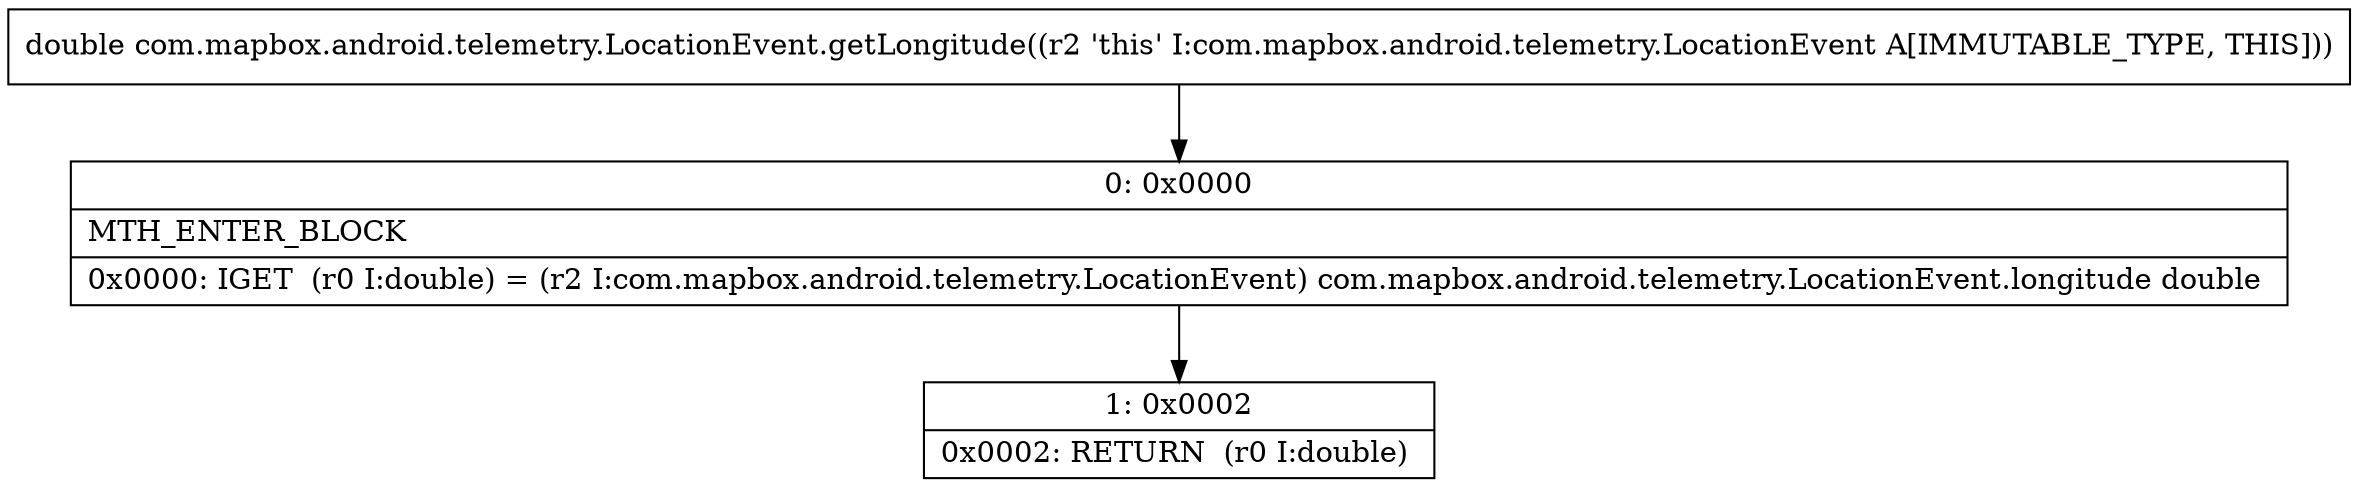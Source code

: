 digraph "CFG forcom.mapbox.android.telemetry.LocationEvent.getLongitude()D" {
Node_0 [shape=record,label="{0\:\ 0x0000|MTH_ENTER_BLOCK\l|0x0000: IGET  (r0 I:double) = (r2 I:com.mapbox.android.telemetry.LocationEvent) com.mapbox.android.telemetry.LocationEvent.longitude double \l}"];
Node_1 [shape=record,label="{1\:\ 0x0002|0x0002: RETURN  (r0 I:double) \l}"];
MethodNode[shape=record,label="{double com.mapbox.android.telemetry.LocationEvent.getLongitude((r2 'this' I:com.mapbox.android.telemetry.LocationEvent A[IMMUTABLE_TYPE, THIS])) }"];
MethodNode -> Node_0;
Node_0 -> Node_1;
}

